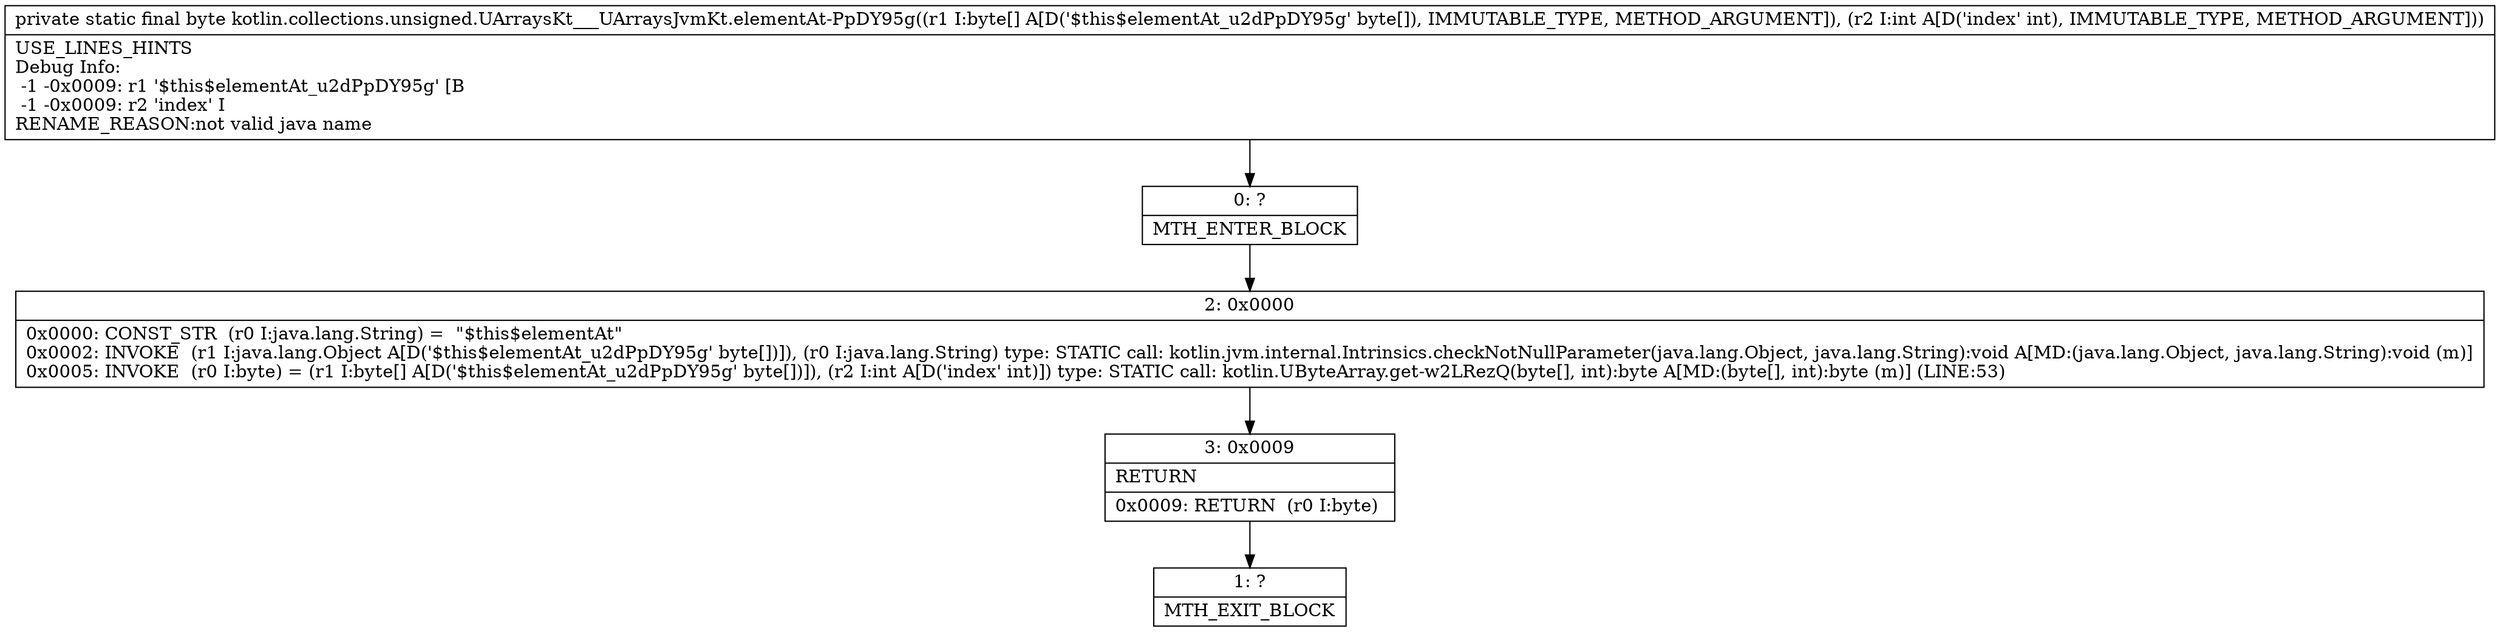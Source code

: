 digraph "CFG forkotlin.collections.unsigned.UArraysKt___UArraysJvmKt.elementAt\-PpDY95g([BI)B" {
Node_0 [shape=record,label="{0\:\ ?|MTH_ENTER_BLOCK\l}"];
Node_2 [shape=record,label="{2\:\ 0x0000|0x0000: CONST_STR  (r0 I:java.lang.String) =  \"$this$elementAt\" \l0x0002: INVOKE  (r1 I:java.lang.Object A[D('$this$elementAt_u2dPpDY95g' byte[])]), (r0 I:java.lang.String) type: STATIC call: kotlin.jvm.internal.Intrinsics.checkNotNullParameter(java.lang.Object, java.lang.String):void A[MD:(java.lang.Object, java.lang.String):void (m)]\l0x0005: INVOKE  (r0 I:byte) = (r1 I:byte[] A[D('$this$elementAt_u2dPpDY95g' byte[])]), (r2 I:int A[D('index' int)]) type: STATIC call: kotlin.UByteArray.get\-w2LRezQ(byte[], int):byte A[MD:(byte[], int):byte (m)] (LINE:53)\l}"];
Node_3 [shape=record,label="{3\:\ 0x0009|RETURN\l|0x0009: RETURN  (r0 I:byte) \l}"];
Node_1 [shape=record,label="{1\:\ ?|MTH_EXIT_BLOCK\l}"];
MethodNode[shape=record,label="{private static final byte kotlin.collections.unsigned.UArraysKt___UArraysJvmKt.elementAt\-PpDY95g((r1 I:byte[] A[D('$this$elementAt_u2dPpDY95g' byte[]), IMMUTABLE_TYPE, METHOD_ARGUMENT]), (r2 I:int A[D('index' int), IMMUTABLE_TYPE, METHOD_ARGUMENT]))  | USE_LINES_HINTS\lDebug Info:\l  \-1 \-0x0009: r1 '$this$elementAt_u2dPpDY95g' [B\l  \-1 \-0x0009: r2 'index' I\lRENAME_REASON:not valid java name\l}"];
MethodNode -> Node_0;Node_0 -> Node_2;
Node_2 -> Node_3;
Node_3 -> Node_1;
}

